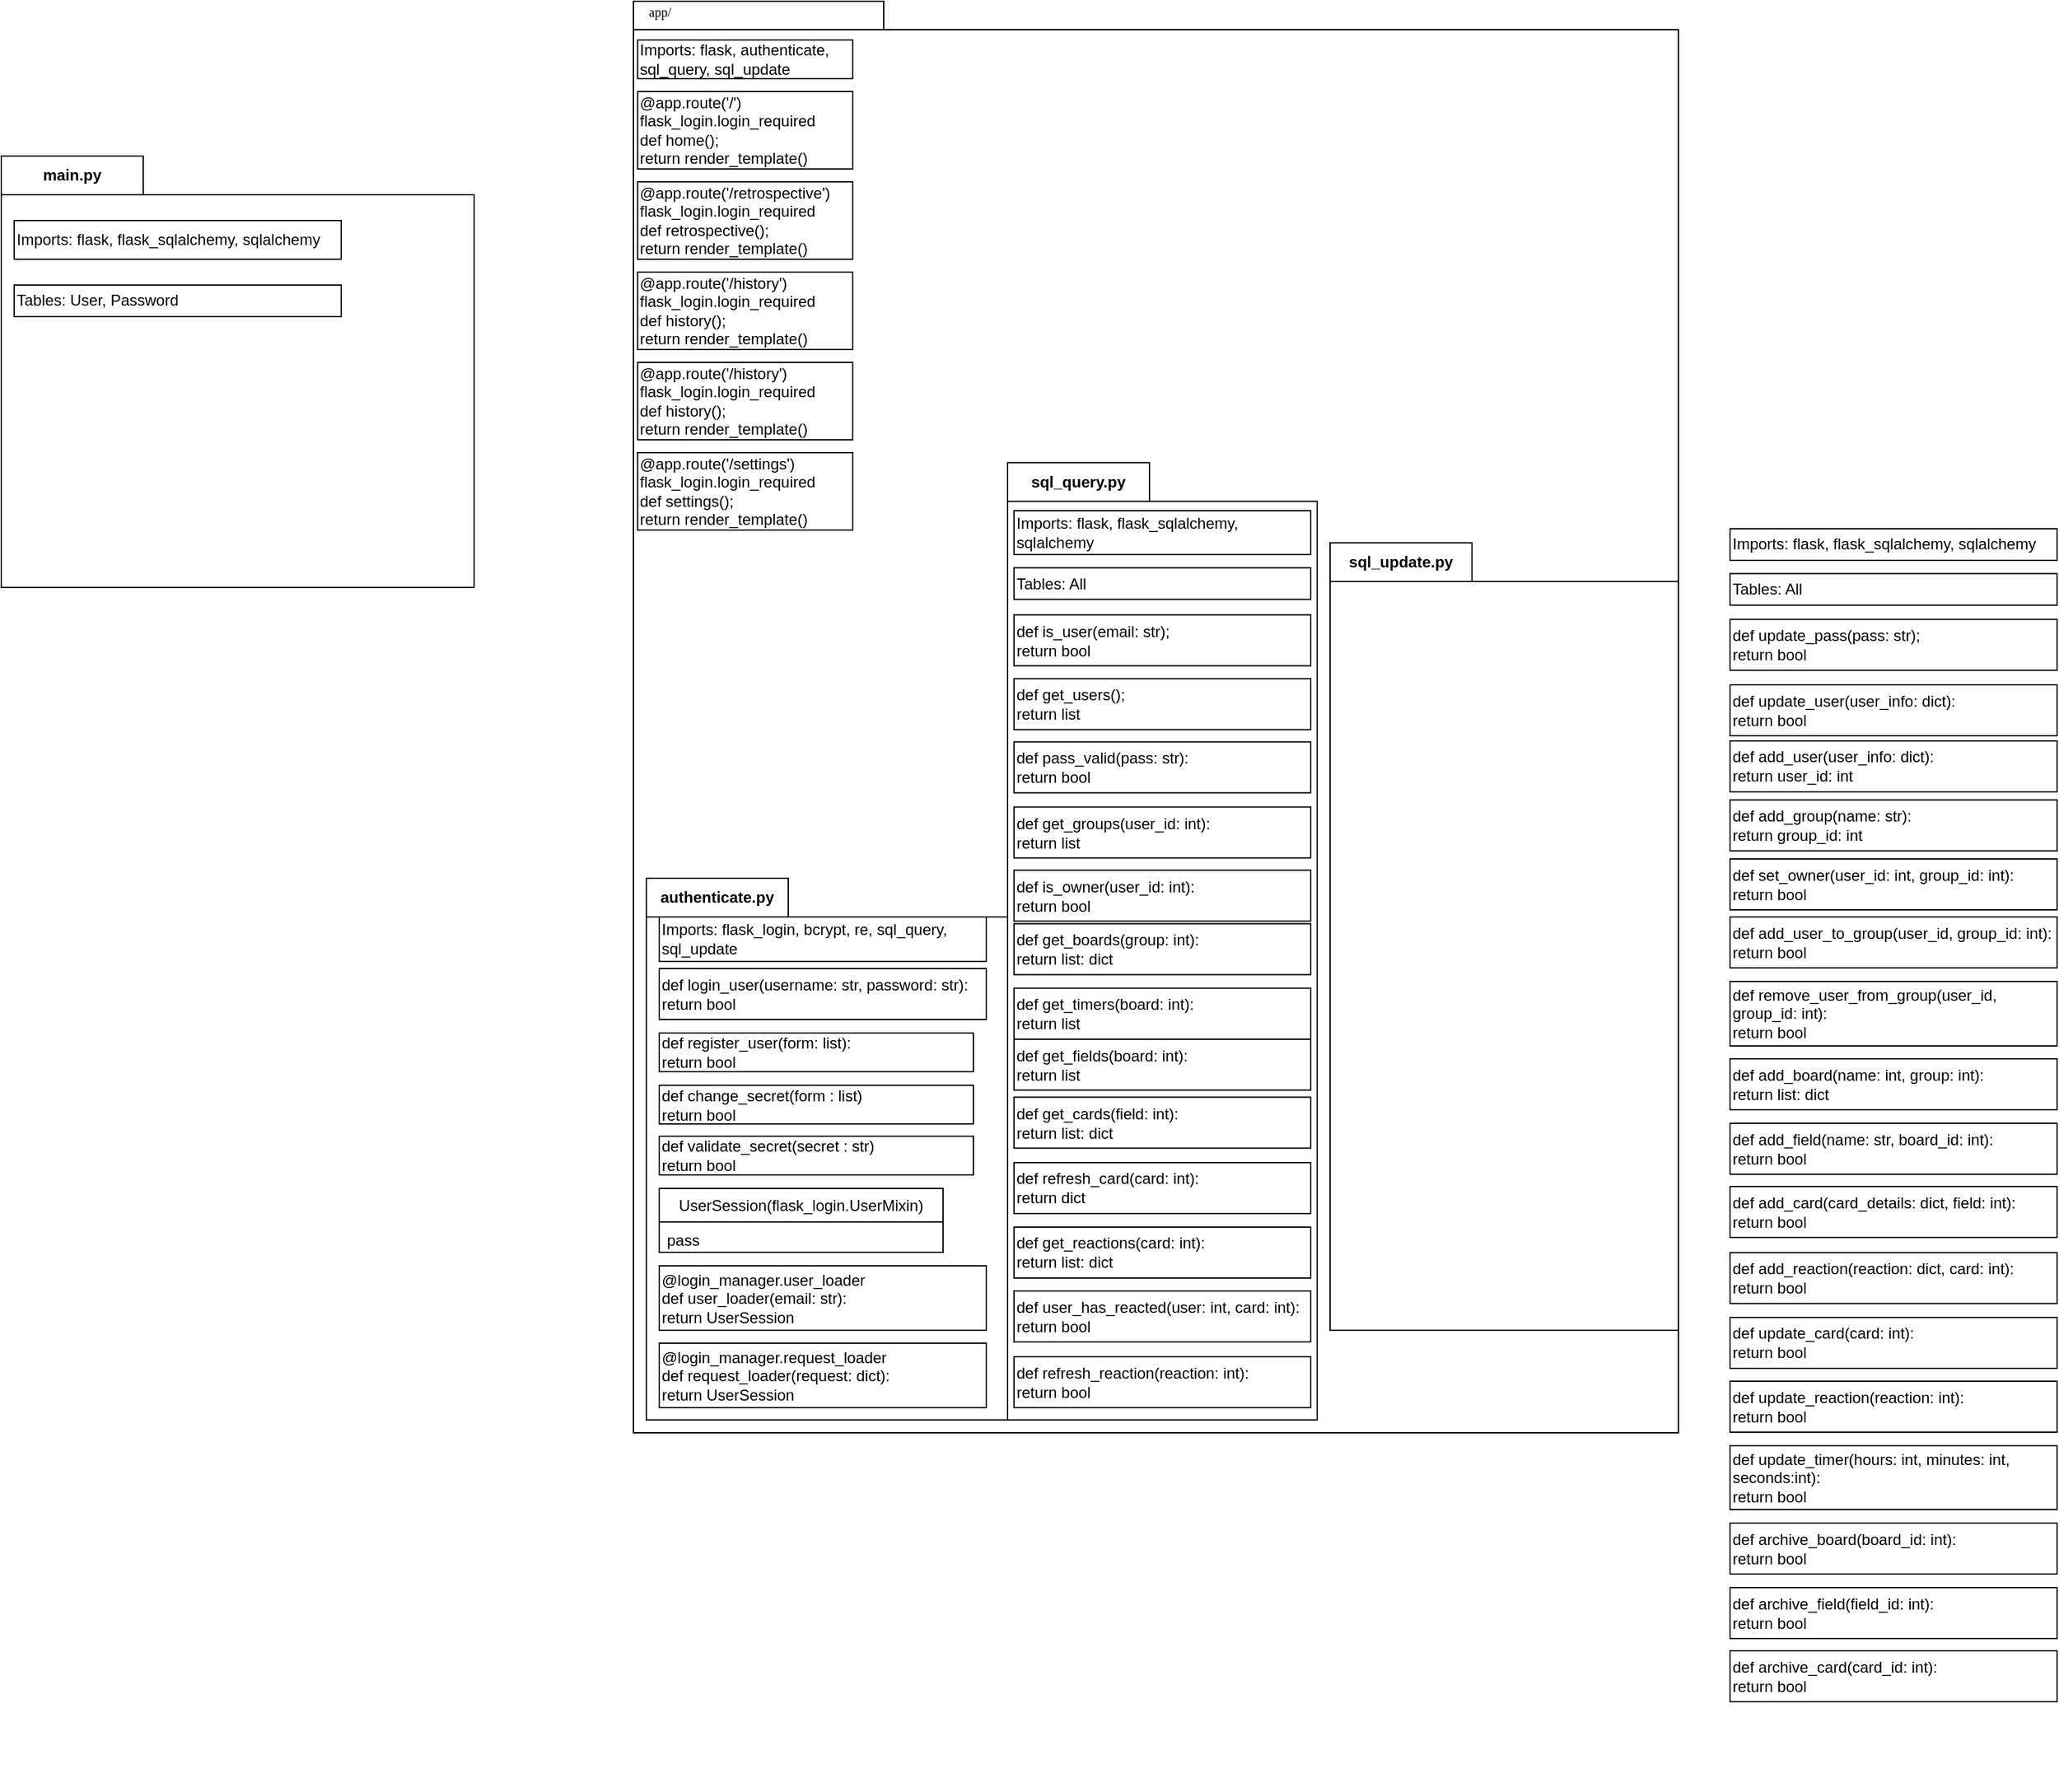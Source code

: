 <mxfile version="23.1.1" type="github">
  <diagram name="Page-1" id="b5b7bab2-c9e2-2cf4-8b2a-24fd1a2a6d21">
    <mxGraphModel dx="4100" dy="895" grid="1" gridSize="10" guides="1" tooltips="1" connect="1" arrows="1" fold="1" page="1" pageScale="1" pageWidth="827" pageHeight="1169" background="none" math="0" shadow="0">
      <root>
        <mxCell id="0" />
        <mxCell id="1" parent="0" />
        <mxCell id="Ghdv_1RhHWvs7Wrgkg28-36" value="sql_update.py" style="shape=folder;fontStyle=1;tabWidth=110;tabHeight=30;tabPosition=left;html=1;boundedLbl=1;labelInHeader=1;container=1;collapsible=0;whiteSpace=wrap;" vertex="1" parent="1">
          <mxGeometry x="-1930" y="439.87" width="270" height="610.63" as="geometry" />
        </mxCell>
        <mxCell id="Ghdv_1RhHWvs7Wrgkg28-37" value="" style="html=1;strokeColor=none;resizeWidth=1;resizeHeight=1;fillColor=none;part=1;connectable=0;allowArrows=0;deletable=0;whiteSpace=wrap;" vertex="1" parent="Ghdv_1RhHWvs7Wrgkg28-36">
          <mxGeometry width="270.0" height="330.133" relative="1" as="geometry">
            <mxPoint y="30" as="offset" />
          </mxGeometry>
        </mxCell>
        <mxCell id="oABOveACmjRv8DOEJNGW-1" value="" style="shape=folder;fontStyle=1;spacingTop=10;tabWidth=194;tabHeight=22;tabPosition=left;html=1;rounded=0;shadow=0;comic=0;labelBackgroundColor=none;strokeWidth=1;fillColor=none;fontFamily=Verdana;fontSize=10;align=center;movable=0;resizable=0;rotatable=0;deletable=0;editable=0;locked=1;connectable=0;" parent="1" vertex="1">
          <mxGeometry x="-2470" y="20" width="810" height="1110" as="geometry" />
        </mxCell>
        <mxCell id="Ghdv_1RhHWvs7Wrgkg28-31" value="sql_query.py" style="shape=folder;fontStyle=1;tabWidth=110;tabHeight=30;tabPosition=left;html=1;boundedLbl=1;labelInHeader=1;container=1;collapsible=0;whiteSpace=wrap;" vertex="1" parent="1">
          <mxGeometry x="-2180" y="377.75" width="240" height="742.25" as="geometry" />
        </mxCell>
        <mxCell id="Ghdv_1RhHWvs7Wrgkg28-32" value="" style="html=1;strokeColor=none;resizeWidth=1;resizeHeight=1;fillColor=none;part=1;connectable=0;allowArrows=0;deletable=0;whiteSpace=wrap;" vertex="1" parent="Ghdv_1RhHWvs7Wrgkg28-31">
          <mxGeometry width="240.0" height="401.292" relative="1" as="geometry">
            <mxPoint y="30" as="offset" />
          </mxGeometry>
        </mxCell>
        <mxCell id="ce-oD1tsiVBPls7cVyCi-16" value="Imports: flask, flask_sqlalchemy, sqlalchemy" style="html=1;whiteSpace=wrap;align=left;" parent="Ghdv_1RhHWvs7Wrgkg28-31" vertex="1">
          <mxGeometry x="5" y="37.25" width="230" height="34" as="geometry" />
        </mxCell>
        <mxCell id="ce-oD1tsiVBPls7cVyCi-21" value="Tables: All" style="html=1;whiteSpace=wrap;align=left;" parent="Ghdv_1RhHWvs7Wrgkg28-31" vertex="1">
          <mxGeometry x="5" y="81.5" width="230" height="24.5" as="geometry" />
        </mxCell>
        <mxCell id="ce-oD1tsiVBPls7cVyCi-22" value="def is_user(email: str);&lt;br&gt;return bool" style="html=1;whiteSpace=wrap;align=left;" parent="Ghdv_1RhHWvs7Wrgkg28-31" vertex="1">
          <mxGeometry x="5" y="118" width="230" height="39.5" as="geometry" />
        </mxCell>
        <mxCell id="ce-oD1tsiVBPls7cVyCi-23" value="def pass_valid(pass: str):&lt;br&gt;return bool" style="html=1;whiteSpace=wrap;align=left;" parent="Ghdv_1RhHWvs7Wrgkg28-31" vertex="1">
          <mxGeometry x="5" y="216.5" width="230" height="39.5" as="geometry" />
        </mxCell>
        <mxCell id="ce-oD1tsiVBPls7cVyCi-25" value="def get_groups(user_id: int):&lt;br&gt;return list" style="html=1;whiteSpace=wrap;align=left;" parent="Ghdv_1RhHWvs7Wrgkg28-31" vertex="1">
          <mxGeometry x="5" y="267" width="230" height="39.5" as="geometry" />
        </mxCell>
        <mxCell id="Ghdv_1RhHWvs7Wrgkg28-1" value="def get_fields(board: int):&lt;br&gt;return list" style="html=1;whiteSpace=wrap;align=left;" vertex="1" parent="Ghdv_1RhHWvs7Wrgkg28-31">
          <mxGeometry x="5" y="447" width="230" height="39.5" as="geometry" />
        </mxCell>
        <mxCell id="Ghdv_1RhHWvs7Wrgkg28-2" value="def get_users();&lt;br&gt;return list" style="html=1;whiteSpace=wrap;align=left;" vertex="1" parent="Ghdv_1RhHWvs7Wrgkg28-31">
          <mxGeometry x="5" y="167.5" width="230" height="39.5" as="geometry" />
        </mxCell>
        <mxCell id="Ghdv_1RhHWvs7Wrgkg28-3" value="def get_cards(field: int):&lt;br&gt;return list: dict" style="html=1;whiteSpace=wrap;align=left;" vertex="1" parent="Ghdv_1RhHWvs7Wrgkg28-31">
          <mxGeometry x="5" y="492" width="230" height="39.5" as="geometry" />
        </mxCell>
        <mxCell id="Ghdv_1RhHWvs7Wrgkg28-5" value="def refresh_card(card: int):&lt;br&gt;return dict" style="html=1;whiteSpace=wrap;align=left;" vertex="1" parent="Ghdv_1RhHWvs7Wrgkg28-31">
          <mxGeometry x="5" y="542.75" width="230" height="39.5" as="geometry" />
        </mxCell>
        <mxCell id="Ghdv_1RhHWvs7Wrgkg28-6" value="def get_reactions(card: int):&lt;br&gt;return list: dict" style="html=1;whiteSpace=wrap;align=left;" vertex="1" parent="Ghdv_1RhHWvs7Wrgkg28-31">
          <mxGeometry x="5" y="592.75" width="230" height="39.5" as="geometry" />
        </mxCell>
        <mxCell id="Ghdv_1RhHWvs7Wrgkg28-8" value="def refresh_reaction(reaction: int):&lt;br&gt;return bool" style="html=1;whiteSpace=wrap;align=left;" vertex="1" parent="Ghdv_1RhHWvs7Wrgkg28-31">
          <mxGeometry x="5" y="693.25" width="230" height="39.5" as="geometry" />
        </mxCell>
        <mxCell id="Ghdv_1RhHWvs7Wrgkg28-14" value="def is_owner(user_id: int):&lt;br&gt;return bool" style="html=1;whiteSpace=wrap;align=left;" vertex="1" parent="Ghdv_1RhHWvs7Wrgkg28-31">
          <mxGeometry x="5" y="316" width="230" height="39.5" as="geometry" />
        </mxCell>
        <mxCell id="Ghdv_1RhHWvs7Wrgkg28-18" value="def get_boards(group: int):&lt;br&gt;return list: dict" style="html=1;whiteSpace=wrap;align=left;" vertex="1" parent="Ghdv_1RhHWvs7Wrgkg28-31">
          <mxGeometry x="5" y="357.5" width="230" height="39.5" as="geometry" />
        </mxCell>
        <mxCell id="Ghdv_1RhHWvs7Wrgkg28-21" value="def user_has_reacted(user: int, card: int):&lt;br&gt;return bool" style="html=1;whiteSpace=wrap;align=left;" vertex="1" parent="Ghdv_1RhHWvs7Wrgkg28-31">
          <mxGeometry x="5" y="642.25" width="230" height="39.5" as="geometry" />
        </mxCell>
        <mxCell id="Ghdv_1RhHWvs7Wrgkg28-26" value="def get_timers(board: int):&lt;br&gt;return list" style="html=1;whiteSpace=wrap;align=left;" vertex="1" parent="Ghdv_1RhHWvs7Wrgkg28-31">
          <mxGeometry x="5" y="407.5" width="230" height="39.5" as="geometry" />
        </mxCell>
        <mxCell id="oABOveACmjRv8DOEJNGW-2" value="app/" style="text;html=1;align=left;verticalAlign=top;spacingTop=-4;fontSize=10;fontFamily=Verdana;movable=0;resizable=0;rotatable=0;deletable=0;editable=0;locked=1;connectable=0;" parent="1" vertex="1">
          <mxGeometry x="-2460" y="20" width="130" height="20" as="geometry" />
        </mxCell>
        <mxCell id="oABOveACmjRv8DOEJNGW-3" value="authenticate.py" style="shape=folder;fontStyle=1;tabWidth=110;tabHeight=30;tabPosition=left;html=1;boundedLbl=1;labelInHeader=1;container=1;collapsible=0;whiteSpace=wrap;" parent="1" vertex="1">
          <mxGeometry x="-2460" y="700" width="280" height="420" as="geometry" />
        </mxCell>
        <mxCell id="oABOveACmjRv8DOEJNGW-4" value="" style="html=1;strokeColor=none;resizeWidth=1;resizeHeight=1;fillColor=none;part=1;connectable=0;allowArrows=0;deletable=0;whiteSpace=wrap;" parent="oABOveACmjRv8DOEJNGW-3" vertex="1">
          <mxGeometry width="280.0" height="227.07" relative="1" as="geometry">
            <mxPoint y="30" as="offset" />
          </mxGeometry>
        </mxCell>
        <mxCell id="5I_VJ2KQ3NgT_Eq5ZEYx-39" value="main.py" style="shape=folder;fontStyle=1;tabWidth=110;tabHeight=30;tabPosition=left;html=1;boundedLbl=1;labelInHeader=1;container=1;collapsible=0;whiteSpace=wrap;" parent="1" vertex="1">
          <mxGeometry x="-2960" y="140" width="366.5" height="334.5" as="geometry" />
        </mxCell>
        <mxCell id="5I_VJ2KQ3NgT_Eq5ZEYx-40" value="" style="html=1;strokeColor=none;resizeWidth=1;resizeHeight=1;fillColor=none;part=1;connectable=0;allowArrows=0;deletable=0;whiteSpace=wrap;" parent="5I_VJ2KQ3NgT_Eq5ZEYx-39" vertex="1">
          <mxGeometry width="366.5" height="180.845" relative="1" as="geometry">
            <mxPoint y="30" as="offset" />
          </mxGeometry>
        </mxCell>
        <mxCell id="5I_VJ2KQ3NgT_Eq5ZEYx-44" value="Tables: User, Password" style="html=1;whiteSpace=wrap;align=left;" parent="5I_VJ2KQ3NgT_Eq5ZEYx-39" vertex="1">
          <mxGeometry x="10" y="100" width="253.5" height="24.5" as="geometry" />
        </mxCell>
        <mxCell id="5I_VJ2KQ3NgT_Eq5ZEYx-46" value="Imports:&amp;nbsp;flask, flask_sqlalchemy, sqlalchemy" style="html=1;whiteSpace=wrap;align=left;" parent="5I_VJ2KQ3NgT_Eq5ZEYx-39" vertex="1">
          <mxGeometry x="10" y="50" width="253.5" height="30" as="geometry" />
        </mxCell>
        <mxCell id="5I_VJ2KQ3NgT_Eq5ZEYx-32" value="def login_user(username: str, password: str): &lt;br&gt;return bool" style="html=1;whiteSpace=wrap;align=left;" parent="1" vertex="1">
          <mxGeometry x="-2450" y="770" width="253.5" height="39.5" as="geometry" />
        </mxCell>
        <mxCell id="5I_VJ2KQ3NgT_Eq5ZEYx-33" value="def register_user(form: list): &lt;br&gt;return bool" style="html=1;whiteSpace=wrap;align=left;" parent="1" vertex="1">
          <mxGeometry x="-2450" y="820" width="243.5" height="30" as="geometry" />
        </mxCell>
        <mxCell id="5I_VJ2KQ3NgT_Eq5ZEYx-35" value="def change_secret(form : list)&lt;br&gt;return bool" style="html=1;whiteSpace=wrap;align=left;" parent="1" vertex="1">
          <mxGeometry x="-2450" y="860.5" width="243.5" height="30" as="geometry" />
        </mxCell>
        <mxCell id="5I_VJ2KQ3NgT_Eq5ZEYx-37" value="def validate_secret(secret : str)&lt;br&gt;return bool" style="html=1;whiteSpace=wrap;align=left;" parent="1" vertex="1">
          <mxGeometry x="-2450" y="900" width="243.5" height="30" as="geometry" />
        </mxCell>
        <mxCell id="5I_VJ2KQ3NgT_Eq5ZEYx-47" value="Imports: flask_login, bcrypt, re, sql_query, sql_update" style="html=1;whiteSpace=wrap;align=left;" parent="1" vertex="1">
          <mxGeometry x="-2450" y="730" width="253.5" height="34.5" as="geometry" />
        </mxCell>
        <mxCell id="ce-oD1tsiVBPls7cVyCi-1" value="UserSession(flask_login.UserMixin)" style="swimlane;fontStyle=0;childLayout=stackLayout;horizontal=1;startSize=26;fillColor=none;horizontalStack=0;resizeParent=1;resizeParentMax=0;resizeLast=0;collapsible=1;marginBottom=0;whiteSpace=wrap;html=1;" parent="1" vertex="1">
          <mxGeometry x="-2450.003" y="940.5" width="220" height="49.5" as="geometry">
            <mxRectangle x="30" y="66.671" width="70" height="30" as="alternateBounds" />
          </mxGeometry>
        </mxCell>
        <mxCell id="ce-oD1tsiVBPls7cVyCi-5" value="pass" style="text;strokeColor=none;fillColor=none;align=left;verticalAlign=top;spacingLeft=4;spacingRight=4;overflow=hidden;rotatable=0;points=[[0,0.5],[1,0.5]];portConstraint=eastwest;whiteSpace=wrap;html=1;" parent="ce-oD1tsiVBPls7cVyCi-1" vertex="1">
          <mxGeometry y="26" width="220" height="23.5" as="geometry" />
        </mxCell>
        <mxCell id="ce-oD1tsiVBPls7cVyCi-9" value="@login_manager.user_loader&lt;br&gt;def user_loader(email: str): &lt;br&gt;return UserSession" style="html=1;whiteSpace=wrap;align=left;" parent="1" vertex="1">
          <mxGeometry x="-2450" y="1000.5" width="253.5" height="50" as="geometry" />
        </mxCell>
        <mxCell id="ce-oD1tsiVBPls7cVyCi-10" value="@login_manager.request_loader&lt;br&gt;def request_loader(request: dict): &lt;br&gt;return UserSession" style="html=1;whiteSpace=wrap;align=left;" parent="1" vertex="1">
          <mxGeometry x="-2450" y="1060.5" width="253.5" height="50" as="geometry" />
        </mxCell>
        <mxCell id="ce-oD1tsiVBPls7cVyCi-11" value="" style="html=1;strokeColor=none;resizeWidth=1;resizeHeight=1;fillColor=none;part=1;connectable=0;allowArrows=0;deletable=0;whiteSpace=wrap;" parent="1" vertex="1">
          <mxGeometry x="-2535" y="1180" width="280.0" height="227.07" as="geometry" />
        </mxCell>
        <mxCell id="ce-oD1tsiVBPls7cVyCi-24" value="def update_pass(pass: str);&lt;br&gt;return bool" style="html=1;whiteSpace=wrap;align=left;" parent="1" vertex="1">
          <mxGeometry x="-1620" y="499.25" width="253.5" height="39.5" as="geometry" />
        </mxCell>
        <mxCell id="Ghdv_1RhHWvs7Wrgkg28-4" value="def update_card(card: int):&lt;br&gt;return bool" style="html=1;whiteSpace=wrap;align=left;" vertex="1" parent="1">
          <mxGeometry x="-1620" y="1040.5" width="253.5" height="39.5" as="geometry" />
        </mxCell>
        <mxCell id="Ghdv_1RhHWvs7Wrgkg28-7" value="def update_reaction(reaction: int):&lt;br&gt;return bool" style="html=1;whiteSpace=wrap;align=left;" vertex="1" parent="1">
          <mxGeometry x="-1620" y="1090" width="253.5" height="39.5" as="geometry" />
        </mxCell>
        <mxCell id="Ghdv_1RhHWvs7Wrgkg28-9" value="def add_field(name: str, board_id: int):&lt;br&gt;return bool" style="html=1;whiteSpace=wrap;align=left;" vertex="1" parent="1">
          <mxGeometry x="-1620" y="890" width="253.5" height="39.5" as="geometry" />
        </mxCell>
        <mxCell id="Ghdv_1RhHWvs7Wrgkg28-11" value="def add_group(name: str):&lt;br&gt;return group_id: int" style="html=1;whiteSpace=wrap;align=left;" vertex="1" parent="1">
          <mxGeometry x="-1620" y="639.25" width="253.5" height="39.5" as="geometry" />
        </mxCell>
        <mxCell id="Ghdv_1RhHWvs7Wrgkg28-12" value="def add_card(card_details: dict, field: int):&lt;br&gt;return bool" style="html=1;whiteSpace=wrap;align=left;" vertex="1" parent="1">
          <mxGeometry x="-1620" y="939" width="253.5" height="39.5" as="geometry" />
        </mxCell>
        <mxCell id="Ghdv_1RhHWvs7Wrgkg28-13" value="def set_owner(user_id: int, group_id: int):&lt;br&gt;return bool" style="html=1;whiteSpace=wrap;align=left;" vertex="1" parent="1">
          <mxGeometry x="-1620" y="685" width="253.5" height="39.5" as="geometry" />
        </mxCell>
        <mxCell id="Ghdv_1RhHWvs7Wrgkg28-19" value="def add_board(name: int, group: int):&lt;br&gt;return list: dict" style="html=1;whiteSpace=wrap;align=left;" vertex="1" parent="1">
          <mxGeometry x="-1620" y="840" width="253.5" height="39.5" as="geometry" />
        </mxCell>
        <mxCell id="Ghdv_1RhHWvs7Wrgkg28-20" value="def add_reaction(reaction: dict, card: int):&lt;br&gt;return bool" style="html=1;whiteSpace=wrap;align=left;" vertex="1" parent="1">
          <mxGeometry x="-1620" y="990.25" width="253.5" height="39.5" as="geometry" />
        </mxCell>
        <mxCell id="Ghdv_1RhHWvs7Wrgkg28-22" value="Imports: flask, flask_sqlalchemy, sqlalchemy" style="html=1;whiteSpace=wrap;align=left;" vertex="1" parent="1">
          <mxGeometry x="-1620" y="429" width="253.5" height="24.5" as="geometry" />
        </mxCell>
        <mxCell id="Ghdv_1RhHWvs7Wrgkg28-23" value="Tables: All" style="html=1;whiteSpace=wrap;align=left;" vertex="1" parent="1">
          <mxGeometry x="-1620" y="463.75" width="253.5" height="24.5" as="geometry" />
        </mxCell>
        <mxCell id="Ghdv_1RhHWvs7Wrgkg28-25" value="def update_timer(hours: int, minutes: int, seconds:int):&lt;br&gt;return bool" style="html=1;whiteSpace=wrap;align=left;" vertex="1" parent="1">
          <mxGeometry x="-1620" y="1140" width="253.5" height="49.5" as="geometry" />
        </mxCell>
        <mxCell id="Ghdv_1RhHWvs7Wrgkg28-39" value="Imports:&amp;nbsp;flask, authenticate,&lt;br&gt;sql_query, sql_update" style="html=1;whiteSpace=wrap;align=left;" vertex="1" parent="1">
          <mxGeometry x="-2466.75" y="50" width="166.75" height="30" as="geometry" />
        </mxCell>
        <mxCell id="Ghdv_1RhHWvs7Wrgkg28-40" value="@app.route(&#39;/&#39;)&lt;br&gt;flask_login.login_required&lt;br&gt;def home();&lt;br&gt;return render_template()" style="html=1;whiteSpace=wrap;align=left;" vertex="1" parent="1">
          <mxGeometry x="-2466.75" y="90" width="166.75" height="60" as="geometry" />
        </mxCell>
        <mxCell id="Ghdv_1RhHWvs7Wrgkg28-41" value="@app.route(&#39;/retrospective&#39;)&lt;br&gt;flask_login.login_required&lt;br&gt;def retrospective();&lt;br&gt;return render_template()" style="html=1;whiteSpace=wrap;align=left;" vertex="1" parent="1">
          <mxGeometry x="-2466.75" y="160" width="166.75" height="60" as="geometry" />
        </mxCell>
        <mxCell id="Ghdv_1RhHWvs7Wrgkg28-42" value="@app.route(&#39;/history&#39;)&lt;br&gt;flask_login.login_required&lt;br&gt;def history();&lt;br&gt;return render_template()" style="html=1;whiteSpace=wrap;align=left;" vertex="1" parent="1">
          <mxGeometry x="-2466.75" y="230" width="166.75" height="60" as="geometry" />
        </mxCell>
        <mxCell id="Ghdv_1RhHWvs7Wrgkg28-43" value="@app.route(&#39;/history&#39;)&lt;br&gt;flask_login.login_required&lt;br&gt;def history();&lt;br&gt;return render_template()" style="html=1;whiteSpace=wrap;align=left;" vertex="1" parent="1">
          <mxGeometry x="-2466.75" y="300" width="166.75" height="60" as="geometry" />
        </mxCell>
        <mxCell id="Ghdv_1RhHWvs7Wrgkg28-44" value="@app.route(&#39;/settings&#39;)&lt;br&gt;flask_login.login_required&lt;br&gt;def settings();&lt;br&gt;return render_template()" style="html=1;whiteSpace=wrap;align=left;" vertex="1" parent="1">
          <mxGeometry x="-2466.75" y="370" width="166.75" height="60" as="geometry" />
        </mxCell>
        <mxCell id="Ghdv_1RhHWvs7Wrgkg28-46" value="def add_user_to_group(user_id, group_id: int):&lt;br&gt;return bool" style="html=1;whiteSpace=wrap;align=left;" vertex="1" parent="1">
          <mxGeometry x="-1620" y="730" width="253.5" height="39.5" as="geometry" />
        </mxCell>
        <mxCell id="Ghdv_1RhHWvs7Wrgkg28-47" value="def remove_user_from_group(user_id, group_id: int):&lt;br&gt;return bool" style="html=1;whiteSpace=wrap;align=left;" vertex="1" parent="1">
          <mxGeometry x="-1620" y="780" width="253.5" height="50" as="geometry" />
        </mxCell>
        <mxCell id="Ghdv_1RhHWvs7Wrgkg28-48" value="def add_user(user_info: dict):&lt;br&gt;return user_id: int" style="html=1;whiteSpace=wrap;align=left;" vertex="1" parent="1">
          <mxGeometry x="-1620" y="593.5" width="253.5" height="39.5" as="geometry" />
        </mxCell>
        <mxCell id="Ghdv_1RhHWvs7Wrgkg28-49" value="def update_user(user_info: dict):&lt;br&gt;return bool" style="html=1;whiteSpace=wrap;align=left;" vertex="1" parent="1">
          <mxGeometry x="-1620" y="550" width="253.5" height="39.5" as="geometry" />
        </mxCell>
        <mxCell id="Ghdv_1RhHWvs7Wrgkg28-50" value="def archive_board(board_id: int):&lt;br&gt;return bool" style="html=1;whiteSpace=wrap;align=left;" vertex="1" parent="1">
          <mxGeometry x="-1620" y="1200" width="253.5" height="39.5" as="geometry" />
        </mxCell>
        <mxCell id="Ghdv_1RhHWvs7Wrgkg28-51" value="def archive_field(field_id: int):&lt;br&gt;return bool" style="html=1;whiteSpace=wrap;align=left;" vertex="1" parent="1">
          <mxGeometry x="-1620" y="1250" width="253.5" height="39.5" as="geometry" />
        </mxCell>
        <mxCell id="Ghdv_1RhHWvs7Wrgkg28-52" value="def archive_card(card_id: int):&lt;br&gt;return bool" style="html=1;whiteSpace=wrap;align=left;" vertex="1" parent="1">
          <mxGeometry x="-1620" y="1299" width="253.5" height="39.5" as="geometry" />
        </mxCell>
      </root>
    </mxGraphModel>
  </diagram>
</mxfile>
